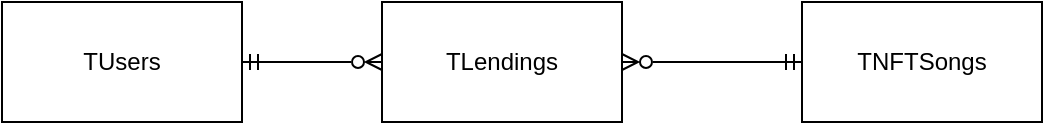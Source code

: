<mxfile version="20.2.3" type="device"><diagram id="cqkcZL09f_mSe4JmlGj6" name="Seite-1"><mxGraphModel dx="1422" dy="772" grid="1" gridSize="10" guides="1" tooltips="1" connect="1" arrows="1" fold="1" page="1" pageScale="1" pageWidth="1169" pageHeight="827" math="0" shadow="0"><root><mxCell id="0"/><mxCell id="1" parent="0"/><mxCell id="rh5I4yxljhxEXQXjr_YL-4" style="edgeStyle=orthogonalEdgeStyle;rounded=0;orthogonalLoop=1;jettySize=auto;html=1;entryX=0;entryY=0.5;entryDx=0;entryDy=0;endArrow=ERzeroToMany;endFill=0;startArrow=ERmandOne;startFill=0;" parent="1" source="rh5I4yxljhxEXQXjr_YL-1" target="rh5I4yxljhxEXQXjr_YL-3" edge="1"><mxGeometry relative="1" as="geometry"/></mxCell><mxCell id="rh5I4yxljhxEXQXjr_YL-1" value="TUsers" style="rounded=0;whiteSpace=wrap;html=1;" parent="1" vertex="1"><mxGeometry x="30" y="384" width="120" height="60" as="geometry"/></mxCell><mxCell id="rh5I4yxljhxEXQXjr_YL-2" value="TNFTSongs" style="rounded=0;whiteSpace=wrap;html=1;" parent="1" vertex="1"><mxGeometry x="430" y="384" width="120" height="60" as="geometry"/></mxCell><mxCell id="rh5I4yxljhxEXQXjr_YL-5" style="edgeStyle=orthogonalEdgeStyle;rounded=0;orthogonalLoop=1;jettySize=auto;html=1;entryX=0;entryY=0.5;entryDx=0;entryDy=0;startArrow=ERzeroToMany;startFill=0;endArrow=ERmandOne;endFill=0;" parent="1" source="rh5I4yxljhxEXQXjr_YL-3" target="rh5I4yxljhxEXQXjr_YL-2" edge="1"><mxGeometry relative="1" as="geometry"/></mxCell><mxCell id="rh5I4yxljhxEXQXjr_YL-3" value="TLendings" style="rounded=0;whiteSpace=wrap;html=1;" parent="1" vertex="1"><mxGeometry x="220" y="384" width="120" height="60" as="geometry"/></mxCell></root></mxGraphModel></diagram></mxfile>